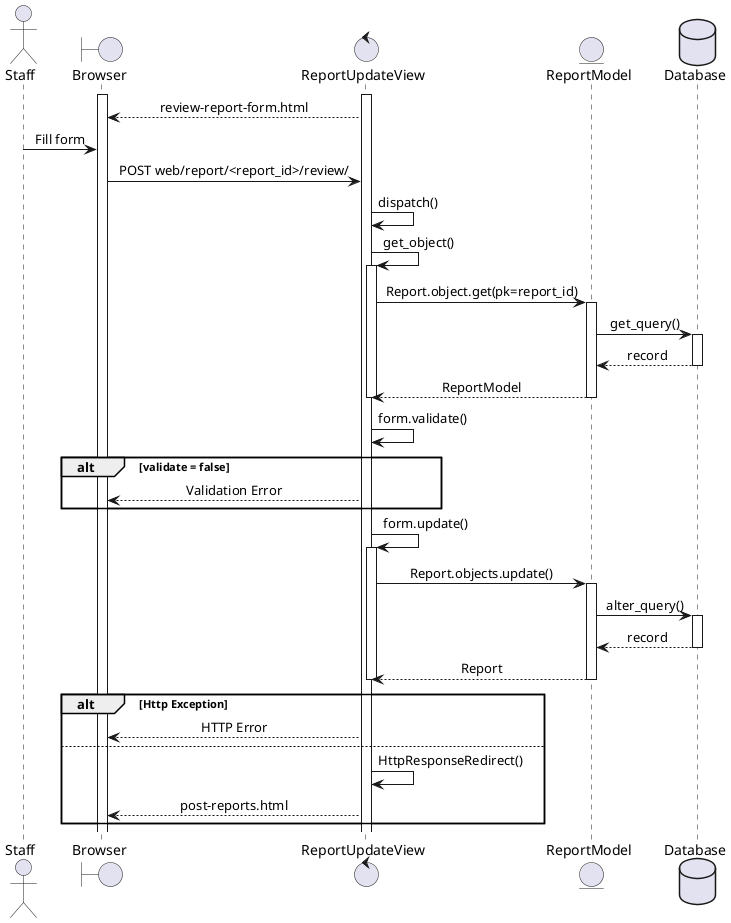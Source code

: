 @startuml uc1-sequence
skinparam sequenceMessageAlign center
actor       "Staff"       as actor
boundary    Browser    as ui
control     ReportUpdateView  as view
entity      ReportModel      as model
database    Database as db

activate ui
activate view
view --> ui: review-report-form.html
actor -> ui: Fill form
ui -> view: POST web/report/<report_id>/review/
view -> view: dispatch()
view -> view: get_object()
activate view
view -> model: Report.object.get(pk=report_id)
activate model
model -> db: get_query()
activate db
return record
return ReportModel
deactivate view
view -> view: form.validate()
alt validate = false
    view --> ui: Validation Error
end
view -> view: form.update()
activate view
view -> model: Report.objects.update()
activate model
model -> db: alter_query()
activate db
return record
return Report
deactivate view
alt Http Exception
    view --> ui: HTTP Error
else
    view -> view: HttpResponseRedirect()
    view --> ui: post-reports.html
end
